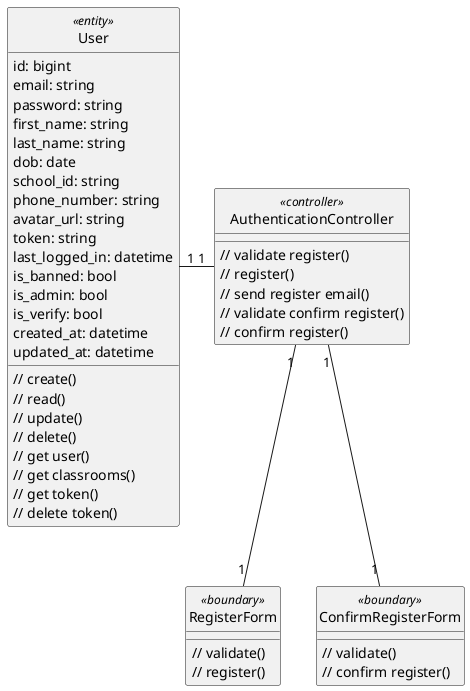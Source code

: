 @startuml login

class User <<entity>> {
    id: bigint
    email: string
    password: string
    first_name: string
    last_name: string
    dob: date
    school_id: string
    phone_number: string
    avatar_url: string
    token: string
    last_logged_in: datetime
    is_banned: bool
    is_admin: bool
    is_verify: bool
    created_at: datetime
    updated_at: datetime

    // create()
    // read()
    // update()
    // delete()
    // get user()
    // get classrooms()
    // get token()
    // delete token()
}

class RegisterForm <<boundary>> {
    // validate()
    // register()
}

class ConfirmRegisterForm <<boundary>> {
    // validate()
    // confirm register()
}

class AuthenticationController <<controller>> {
    // validate register()
    // register()
    // send register email()
    // validate confirm register()
    // confirm register()
}

hide User <<entity>> circle
hide RegisterForm <<boundary>> circle
hide ConfirmRegisterForm <<boundary>> circle
hide AuthenticationController <<controller>> circle

AuthenticationController "1" -left- "1" User
AuthenticationController "1" -down- "1" ConfirmRegisterForm
AuthenticationController "1" -down- "1" RegisterForm



@enduml
